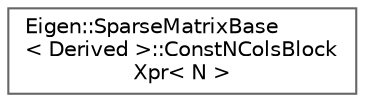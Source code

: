 digraph "Graphical Class Hierarchy"
{
 // LATEX_PDF_SIZE
  bgcolor="transparent";
  edge [fontname=Helvetica,fontsize=10,labelfontname=Helvetica,labelfontsize=10];
  node [fontname=Helvetica,fontsize=10,shape=box,height=0.2,width=0.4];
  rankdir="LR";
  Node0 [id="Node000000",label="Eigen::SparseMatrixBase\l\< Derived \>::ConstNColsBlock\lXpr\< N \>",height=0.2,width=0.4,color="grey40", fillcolor="white", style="filled",URL="$structEigen_1_1SparseMatrixBase_1_1ConstNColsBlockXpr.html",tooltip=" "];
}
